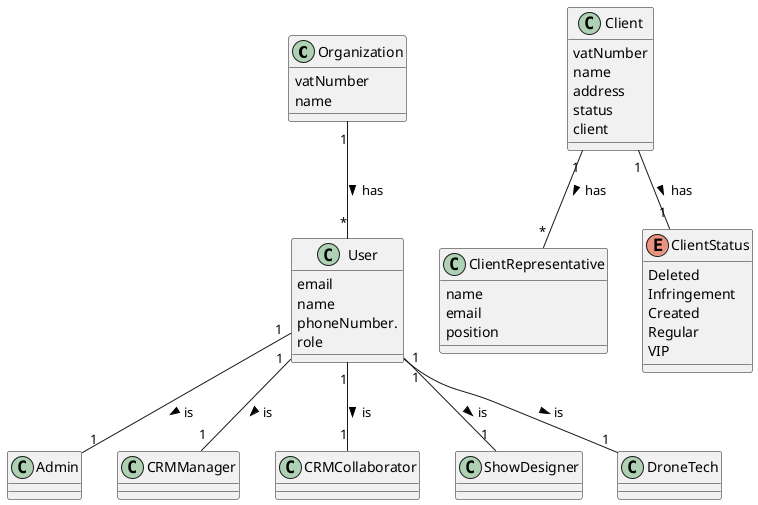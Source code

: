 @startuml
skinparam classAttributeIconSize 0

' Define domain entities

class Organization{
    vatNumber
    name
}

class User {
  email
  name
  phoneNumber.
  role

}

class Admin
class CRMManager
class CRMCollaborator
class ShowDesigner
class DroneTech

class Client {
  vatNumber
  name
  address
  status
  client

}

class ClientRepresentative {
  name
  email
  position

}

Enum ClientStatus {
    Deleted
    Infringement
    Created
    Regular
    VIP
}

Organization "1" -- "*" User: has >
User "1" -- "1" Admin: is >
User "1" -- "1" CRMManager: is >
User "1" -- "1" CRMCollaborator: is >
User "1" -- "1" ShowDesigner: is >
User "1" -- "1" DroneTech: is >

Client "1" -- "*" ClientRepresentative: has >
Client "1" -- "1" ClientStatus: has >







@enduml
